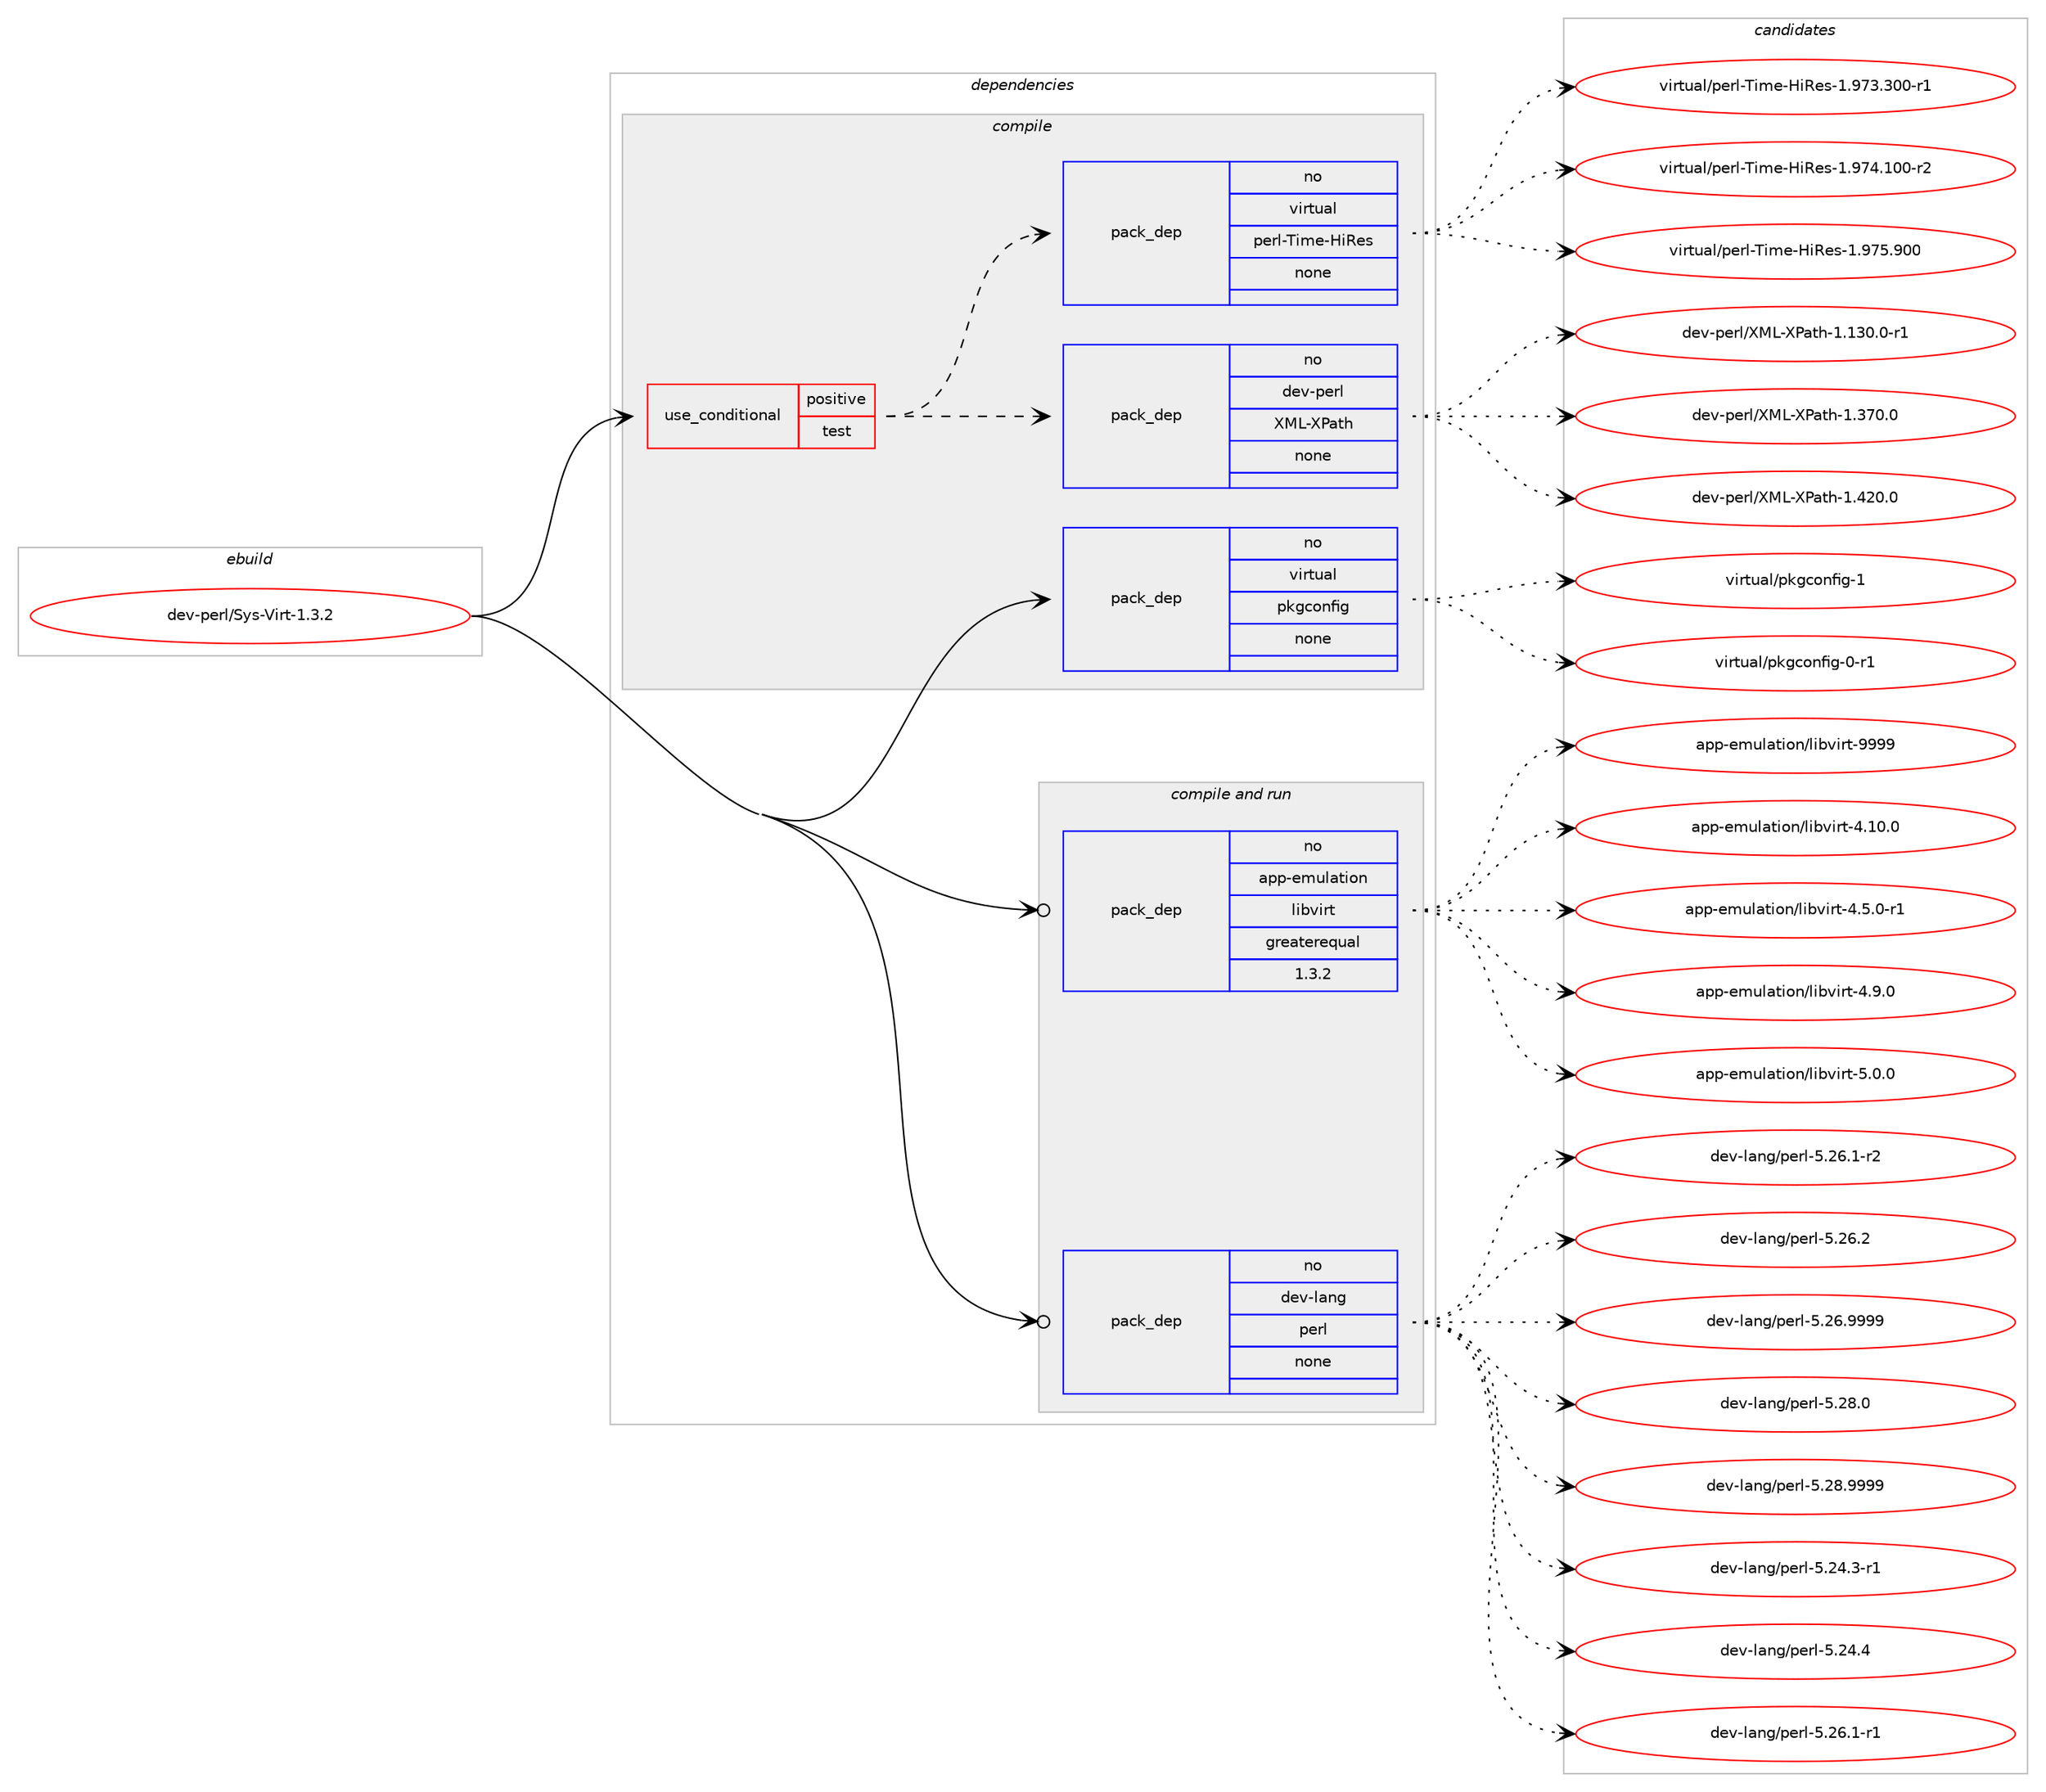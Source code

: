 digraph prolog {

# *************
# Graph options
# *************

newrank=true;
concentrate=true;
compound=true;
graph [rankdir=LR,fontname=Helvetica,fontsize=10,ranksep=1.5];#, ranksep=2.5, nodesep=0.2];
edge  [arrowhead=vee];
node  [fontname=Helvetica,fontsize=10];

# **********
# The ebuild
# **********

subgraph cluster_leftcol {
color=gray;
rank=same;
label=<<i>ebuild</i>>;
id [label="dev-perl/Sys-Virt-1.3.2", color=red, width=4, href="../dev-perl/Sys-Virt-1.3.2.svg"];
}

# ****************
# The dependencies
# ****************

subgraph cluster_midcol {
color=gray;
label=<<i>dependencies</i>>;
subgraph cluster_compile {
fillcolor="#eeeeee";
style=filled;
label=<<i>compile</i>>;
subgraph cond368868 {
dependency1388995 [label=<<TABLE BORDER="0" CELLBORDER="1" CELLSPACING="0" CELLPADDING="4"><TR><TD ROWSPAN="3" CELLPADDING="10">use_conditional</TD></TR><TR><TD>positive</TD></TR><TR><TD>test</TD></TR></TABLE>>, shape=none, color=red];
subgraph pack997063 {
dependency1388996 [label=<<TABLE BORDER="0" CELLBORDER="1" CELLSPACING="0" CELLPADDING="4" WIDTH="220"><TR><TD ROWSPAN="6" CELLPADDING="30">pack_dep</TD></TR><TR><TD WIDTH="110">no</TD></TR><TR><TD>dev-perl</TD></TR><TR><TD>XML-XPath</TD></TR><TR><TD>none</TD></TR><TR><TD></TD></TR></TABLE>>, shape=none, color=blue];
}
dependency1388995:e -> dependency1388996:w [weight=20,style="dashed",arrowhead="vee"];
subgraph pack997064 {
dependency1388997 [label=<<TABLE BORDER="0" CELLBORDER="1" CELLSPACING="0" CELLPADDING="4" WIDTH="220"><TR><TD ROWSPAN="6" CELLPADDING="30">pack_dep</TD></TR><TR><TD WIDTH="110">no</TD></TR><TR><TD>virtual</TD></TR><TR><TD>perl-Time-HiRes</TD></TR><TR><TD>none</TD></TR><TR><TD></TD></TR></TABLE>>, shape=none, color=blue];
}
dependency1388995:e -> dependency1388997:w [weight=20,style="dashed",arrowhead="vee"];
}
id:e -> dependency1388995:w [weight=20,style="solid",arrowhead="vee"];
subgraph pack997065 {
dependency1388998 [label=<<TABLE BORDER="0" CELLBORDER="1" CELLSPACING="0" CELLPADDING="4" WIDTH="220"><TR><TD ROWSPAN="6" CELLPADDING="30">pack_dep</TD></TR><TR><TD WIDTH="110">no</TD></TR><TR><TD>virtual</TD></TR><TR><TD>pkgconfig</TD></TR><TR><TD>none</TD></TR><TR><TD></TD></TR></TABLE>>, shape=none, color=blue];
}
id:e -> dependency1388998:w [weight=20,style="solid",arrowhead="vee"];
}
subgraph cluster_compileandrun {
fillcolor="#eeeeee";
style=filled;
label=<<i>compile and run</i>>;
subgraph pack997066 {
dependency1388999 [label=<<TABLE BORDER="0" CELLBORDER="1" CELLSPACING="0" CELLPADDING="4" WIDTH="220"><TR><TD ROWSPAN="6" CELLPADDING="30">pack_dep</TD></TR><TR><TD WIDTH="110">no</TD></TR><TR><TD>app-emulation</TD></TR><TR><TD>libvirt</TD></TR><TR><TD>greaterequal</TD></TR><TR><TD>1.3.2</TD></TR></TABLE>>, shape=none, color=blue];
}
id:e -> dependency1388999:w [weight=20,style="solid",arrowhead="odotvee"];
subgraph pack997067 {
dependency1389000 [label=<<TABLE BORDER="0" CELLBORDER="1" CELLSPACING="0" CELLPADDING="4" WIDTH="220"><TR><TD ROWSPAN="6" CELLPADDING="30">pack_dep</TD></TR><TR><TD WIDTH="110">no</TD></TR><TR><TD>dev-lang</TD></TR><TR><TD>perl</TD></TR><TR><TD>none</TD></TR><TR><TD></TD></TR></TABLE>>, shape=none, color=blue];
}
id:e -> dependency1389000:w [weight=20,style="solid",arrowhead="odotvee"];
}
subgraph cluster_run {
fillcolor="#eeeeee";
style=filled;
label=<<i>run</i>>;
}
}

# **************
# The candidates
# **************

subgraph cluster_choices {
rank=same;
color=gray;
label=<<i>candidates</i>>;

subgraph choice997063 {
color=black;
nodesep=1;
choice10010111845112101114108478877764588809711610445494649514846484511449 [label="dev-perl/XML-XPath-1.130.0-r1", color=red, width=4,href="../dev-perl/XML-XPath-1.130.0-r1.svg"];
choice1001011184511210111410847887776458880971161044549465155484648 [label="dev-perl/XML-XPath-1.370.0", color=red, width=4,href="../dev-perl/XML-XPath-1.370.0.svg"];
choice1001011184511210111410847887776458880971161044549465250484648 [label="dev-perl/XML-XPath-1.420.0", color=red, width=4,href="../dev-perl/XML-XPath-1.420.0.svg"];
dependency1388996:e -> choice10010111845112101114108478877764588809711610445494649514846484511449:w [style=dotted,weight="100"];
dependency1388996:e -> choice1001011184511210111410847887776458880971161044549465155484648:w [style=dotted,weight="100"];
dependency1388996:e -> choice1001011184511210111410847887776458880971161044549465250484648:w [style=dotted,weight="100"];
}
subgraph choice997064 {
color=black;
nodesep=1;
choice11810511411611797108471121011141084584105109101457210582101115454946575551465148484511449 [label="virtual/perl-Time-HiRes-1.973.300-r1", color=red, width=4,href="../virtual/perl-Time-HiRes-1.973.300-r1.svg"];
choice11810511411611797108471121011141084584105109101457210582101115454946575552464948484511450 [label="virtual/perl-Time-HiRes-1.974.100-r2", color=red, width=4,href="../virtual/perl-Time-HiRes-1.974.100-r2.svg"];
choice1181051141161179710847112101114108458410510910145721058210111545494657555346574848 [label="virtual/perl-Time-HiRes-1.975.900", color=red, width=4,href="../virtual/perl-Time-HiRes-1.975.900.svg"];
dependency1388997:e -> choice11810511411611797108471121011141084584105109101457210582101115454946575551465148484511449:w [style=dotted,weight="100"];
dependency1388997:e -> choice11810511411611797108471121011141084584105109101457210582101115454946575552464948484511450:w [style=dotted,weight="100"];
dependency1388997:e -> choice1181051141161179710847112101114108458410510910145721058210111545494657555346574848:w [style=dotted,weight="100"];
}
subgraph choice997065 {
color=black;
nodesep=1;
choice11810511411611797108471121071039911111010210510345484511449 [label="virtual/pkgconfig-0-r1", color=red, width=4,href="../virtual/pkgconfig-0-r1.svg"];
choice1181051141161179710847112107103991111101021051034549 [label="virtual/pkgconfig-1", color=red, width=4,href="../virtual/pkgconfig-1.svg"];
dependency1388998:e -> choice11810511411611797108471121071039911111010210510345484511449:w [style=dotted,weight="100"];
dependency1388998:e -> choice1181051141161179710847112107103991111101021051034549:w [style=dotted,weight="100"];
}
subgraph choice997066 {
color=black;
nodesep=1;
choice971121124510110911710897116105111110471081059811810511411645524649484648 [label="app-emulation/libvirt-4.10.0", color=red, width=4,href="../app-emulation/libvirt-4.10.0.svg"];
choice97112112451011091171089711610511111047108105981181051141164552465346484511449 [label="app-emulation/libvirt-4.5.0-r1", color=red, width=4,href="../app-emulation/libvirt-4.5.0-r1.svg"];
choice9711211245101109117108971161051111104710810598118105114116455246574648 [label="app-emulation/libvirt-4.9.0", color=red, width=4,href="../app-emulation/libvirt-4.9.0.svg"];
choice9711211245101109117108971161051111104710810598118105114116455346484648 [label="app-emulation/libvirt-5.0.0", color=red, width=4,href="../app-emulation/libvirt-5.0.0.svg"];
choice97112112451011091171089711610511111047108105981181051141164557575757 [label="app-emulation/libvirt-9999", color=red, width=4,href="../app-emulation/libvirt-9999.svg"];
dependency1388999:e -> choice971121124510110911710897116105111110471081059811810511411645524649484648:w [style=dotted,weight="100"];
dependency1388999:e -> choice97112112451011091171089711610511111047108105981181051141164552465346484511449:w [style=dotted,weight="100"];
dependency1388999:e -> choice9711211245101109117108971161051111104710810598118105114116455246574648:w [style=dotted,weight="100"];
dependency1388999:e -> choice9711211245101109117108971161051111104710810598118105114116455346484648:w [style=dotted,weight="100"];
dependency1388999:e -> choice97112112451011091171089711610511111047108105981181051141164557575757:w [style=dotted,weight="100"];
}
subgraph choice997067 {
color=black;
nodesep=1;
choice100101118451089711010347112101114108455346505246514511449 [label="dev-lang/perl-5.24.3-r1", color=red, width=4,href="../dev-lang/perl-5.24.3-r1.svg"];
choice10010111845108971101034711210111410845534650524652 [label="dev-lang/perl-5.24.4", color=red, width=4,href="../dev-lang/perl-5.24.4.svg"];
choice100101118451089711010347112101114108455346505446494511449 [label="dev-lang/perl-5.26.1-r1", color=red, width=4,href="../dev-lang/perl-5.26.1-r1.svg"];
choice100101118451089711010347112101114108455346505446494511450 [label="dev-lang/perl-5.26.1-r2", color=red, width=4,href="../dev-lang/perl-5.26.1-r2.svg"];
choice10010111845108971101034711210111410845534650544650 [label="dev-lang/perl-5.26.2", color=red, width=4,href="../dev-lang/perl-5.26.2.svg"];
choice10010111845108971101034711210111410845534650544657575757 [label="dev-lang/perl-5.26.9999", color=red, width=4,href="../dev-lang/perl-5.26.9999.svg"];
choice10010111845108971101034711210111410845534650564648 [label="dev-lang/perl-5.28.0", color=red, width=4,href="../dev-lang/perl-5.28.0.svg"];
choice10010111845108971101034711210111410845534650564657575757 [label="dev-lang/perl-5.28.9999", color=red, width=4,href="../dev-lang/perl-5.28.9999.svg"];
dependency1389000:e -> choice100101118451089711010347112101114108455346505246514511449:w [style=dotted,weight="100"];
dependency1389000:e -> choice10010111845108971101034711210111410845534650524652:w [style=dotted,weight="100"];
dependency1389000:e -> choice100101118451089711010347112101114108455346505446494511449:w [style=dotted,weight="100"];
dependency1389000:e -> choice100101118451089711010347112101114108455346505446494511450:w [style=dotted,weight="100"];
dependency1389000:e -> choice10010111845108971101034711210111410845534650544650:w [style=dotted,weight="100"];
dependency1389000:e -> choice10010111845108971101034711210111410845534650544657575757:w [style=dotted,weight="100"];
dependency1389000:e -> choice10010111845108971101034711210111410845534650564648:w [style=dotted,weight="100"];
dependency1389000:e -> choice10010111845108971101034711210111410845534650564657575757:w [style=dotted,weight="100"];
}
}

}
